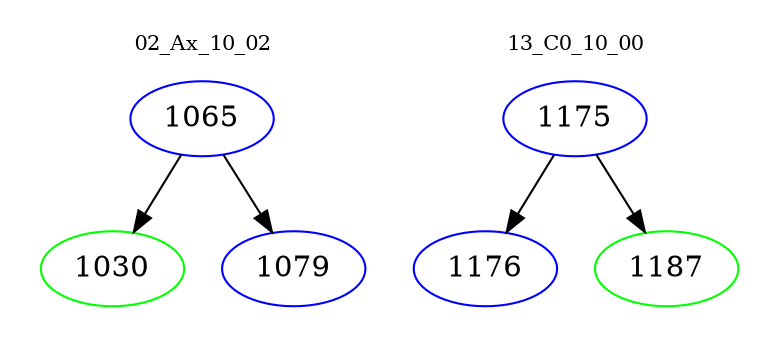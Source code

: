 digraph{
subgraph cluster_0 {
color = white
label = "02_Ax_10_02";
fontsize=10;
T0_1065 [label="1065", color="blue"]
T0_1065 -> T0_1030 [color="black"]
T0_1030 [label="1030", color="green"]
T0_1065 -> T0_1079 [color="black"]
T0_1079 [label="1079", color="blue"]
}
subgraph cluster_1 {
color = white
label = "13_C0_10_00";
fontsize=10;
T1_1175 [label="1175", color="blue"]
T1_1175 -> T1_1176 [color="black"]
T1_1176 [label="1176", color="blue"]
T1_1175 -> T1_1187 [color="black"]
T1_1187 [label="1187", color="green"]
}
}
